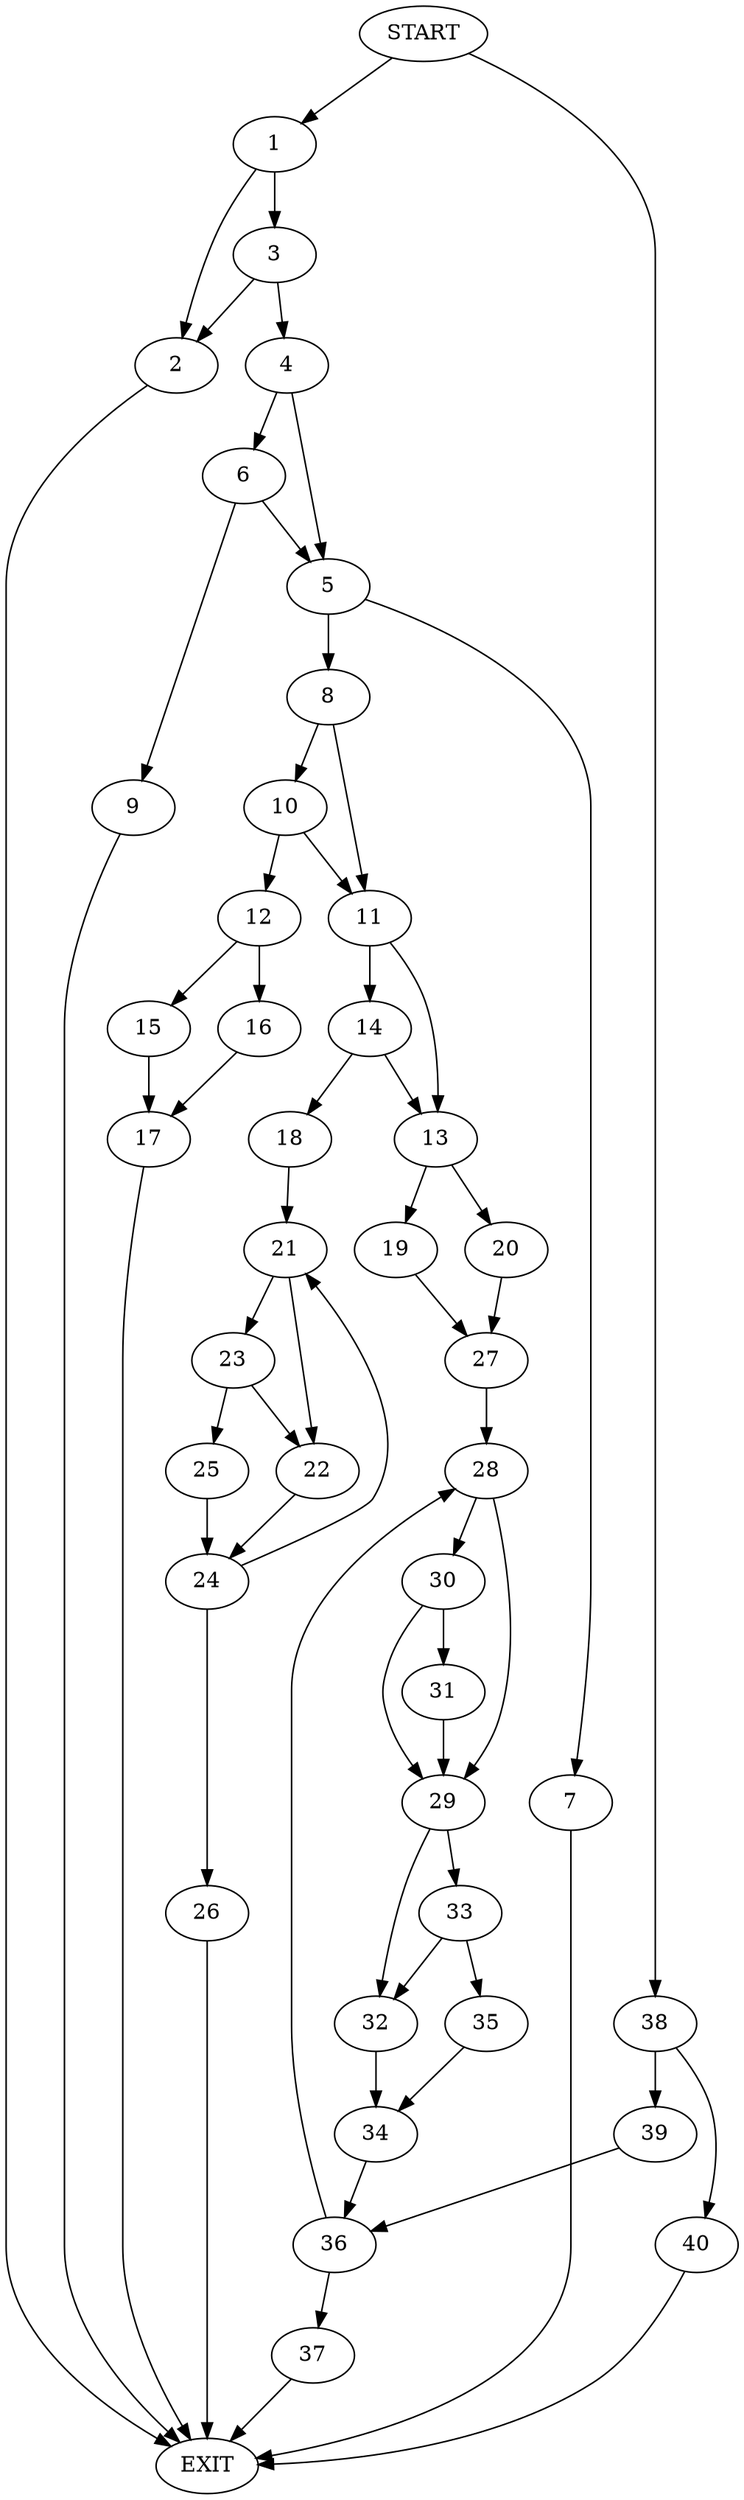 digraph {
0 [label="START"]
41 [label="EXIT"]
0 -> 1
1 -> 2
1 -> 3
2 -> 41
3 -> 4
3 -> 2
4 -> 5
4 -> 6
5 -> 7
5 -> 8
6 -> 5
6 -> 9
9 -> 41
8 -> 10
8 -> 11
7 -> 41
10 -> 11
10 -> 12
11 -> 13
11 -> 14
12 -> 15
12 -> 16
16 -> 17
15 -> 17
17 -> 41
14 -> 13
14 -> 18
13 -> 19
13 -> 20
18 -> 21
21 -> 22
21 -> 23
22 -> 24
23 -> 22
23 -> 25
25 -> 24
24 -> 26
24 -> 21
26 -> 41
20 -> 27
19 -> 27
27 -> 28
28 -> 29
28 -> 30
30 -> 29
30 -> 31
29 -> 32
29 -> 33
31 -> 29
32 -> 34
33 -> 35
33 -> 32
35 -> 34
34 -> 36
36 -> 28
36 -> 37
0 -> 38
38 -> 39
38 -> 40
40 -> 41
39 -> 36
37 -> 41
}
